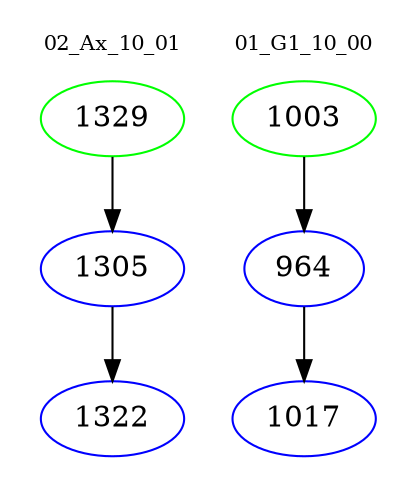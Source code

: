 digraph{
subgraph cluster_0 {
color = white
label = "02_Ax_10_01";
fontsize=10;
T0_1329 [label="1329", color="green"]
T0_1329 -> T0_1305 [color="black"]
T0_1305 [label="1305", color="blue"]
T0_1305 -> T0_1322 [color="black"]
T0_1322 [label="1322", color="blue"]
}
subgraph cluster_1 {
color = white
label = "01_G1_10_00";
fontsize=10;
T1_1003 [label="1003", color="green"]
T1_1003 -> T1_964 [color="black"]
T1_964 [label="964", color="blue"]
T1_964 -> T1_1017 [color="black"]
T1_1017 [label="1017", color="blue"]
}
}
